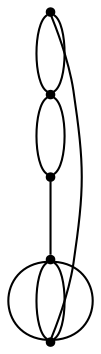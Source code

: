 graph {
  node [shape=point,comment="{\"directed\":false,\"doi\":\"10.1007/978-3-030-04414-5_36\",\"figure\":\"10 (5)\"}"]

  v0 [pos="1533.8527230428867,1247.228700546295"]
  v1 [pos="1456.1704730637935,1324.907900086045"]
  v2 [pos="1533.8527230428865,1276.3600417296166"]
  v3 [pos="1509.5758733457633,1300.6323971137808"]
  v4 [pos="1485.3022984521515,1324.907900086045"]

  v0 -- v1 [id="-1",pos="1533.8527230428867,1247.228700546295 1490.9499991526175,1247.229749742328 1456.1737478673049,1282.009898781124 1456.1704730637935,1324.907900086045"]
  v0 -- v1 [id="-2",pos="1533.8527230428867,1247.228700546295 1533.8527230428867,1241.866513970818 1529.5062003395642,1237.520044537002 1524.1428988372522,1237.520044537002 1456.1737478673049,1237.520044537002 1456.1737478673049,1237.520044537002 1456.1737478673049,1237.520044537002 1450.8061223525895,1237.520044537002 1446.459599649267,1241.866513970818 1446.459599649267,1247.229749742328 1446.459599649267,1315.1980677054419 1446.459599649267,1315.1980677054419 1446.459599649267,1315.1980677054419 1446.459599649267,1320.565500261085 1450.8061223525895,1324.9077729107682 1456.1704730637935,1324.907900086045"]
  v1 -- v0 [id="-3",pos="1456.1704730637935,1324.907900086045 1524.1427716604169,1392.8762180491588 1524.1427716604169,1392.8762180491588 1524.1427716604169,1392.8762180491588 1571.1753089264942,1392.8762180491588 1571.1753089264942,1392.8762180491588 1571.1753089264942,1392.8762180491588 1571.1753089264942,1284.5518782129968 1571.1753089264942,1284.5518782129968 1571.1753089264942,1284.5518782129968 1533.8527230428867,1247.228700546295 1533.8527230428867,1247.228700546295 1533.8527230428867,1247.228700546295"]
  v1 -- v0 [id="-4",pos="1456.1704730637935,1324.907900086045 1533.8527230428867,1247.228700546295 1533.8527230428867,1247.228700546295 1533.8527230428867,1247.228700546295"]
  v4 -- v1 [id="-5",pos="1485.3022984521515,1324.907900086045 1456.1704730637935,1324.907900086045 1456.1704730637935,1324.907900086045 1456.1704730637935,1324.907900086045"]
  v2 -- v3 [id="-7",pos="1533.8527230428865,1276.3600417296166 1520.4463769396377,1276.3589925335834 1509.5779717635476,1287.2314612943237 1509.5758733457633,1300.6323971137808"]
  v3 -- v4 [id="-8",pos="1509.5758733457633,1300.6323971137808 1496.171752837134,1300.6375159186705 1485.3033476610435,1311.5057878952775 1485.3022984521515,1324.907900086045"]
  v4 -- v3 [id="-11",pos="1485.3022984521515,1324.907900086045 1506.181587197467,1324.912096870178 1506.181587197467,1324.912096870178 1506.181587197467,1324.912096870178 1505.9732715410887,1310.6764779155276 1505.9732715410887,1310.6764779155276 1505.9732715410887,1310.6764779155276 1513.1868688215743,1310.6764779155276 1513.1868688215743,1310.6764779155276 1513.1868688215743,1310.6764779155276 1509.5779717635476,1321.5156267537568 1509.5779717635476,1321.5156267537568 1509.5779717635476,1321.5156267537568 1495.3465023522506,1321.299047257435 1495.3465023522506,1321.299047257435 1495.3465023522506,1321.299047257435 1495.3465023522506,1328.516752914655 1495.3465023522506,1328.516752914655 1495.3465023522506,1328.516752914655 1506.181587197467,1324.907900086045 1506.181587197467,1324.907900086045 1506.181587197467,1324.907900086045 1509.5758733457633,1300.6323971137808 1509.5758733457633,1300.6323971137808 1509.5758733457633,1300.6323971137808"]
  v3 -- v2 [id="-14",pos="1509.5758733457633,1300.6323971137808 1530.460408135539,1300.6334463098142 1530.460408135539,1300.6334463098142 1530.460408135539,1300.6334463098142 1537.4616201009135,1286.4021513145738 1537.4616201009135,1286.4021513145738 1537.4616201009135,1286.4021513145738 1530.2438259848598,1286.4021513145738 1530.2438259848598,1286.4021513145738 1530.2438259848598,1286.4021513145738 1533.8527230428867,1297.2413001528028 1533.8527230428867,1297.2413001528028 1533.8527230428867,1297.2413001528028 1519.6254504671579,1304.2422991384242 1519.6254504671579,1304.2422991384242 1519.6254504671579,1304.2422991384242 1519.6254504671579,1297.0245934812042 1519.6254504671579,1297.0245934812042 1519.6254504671579,1297.0245934812042 1530.4605353123743,1300.6334463098142 1530.4605353123743,1300.6334463098142 1530.4605353123743,1300.6334463098142 1533.8527230428865,1276.3600417296166 1533.8527230428865,1276.3600417296166 1533.8527230428865,1276.3600417296166"]
  v2 -- v0 [id="-16",pos="1533.8527230428865,1276.3600417296166 1533.8527230428867,1247.228700546295 1533.8527230428867,1247.228700546295 1533.8527230428867,1247.228700546295"]
}